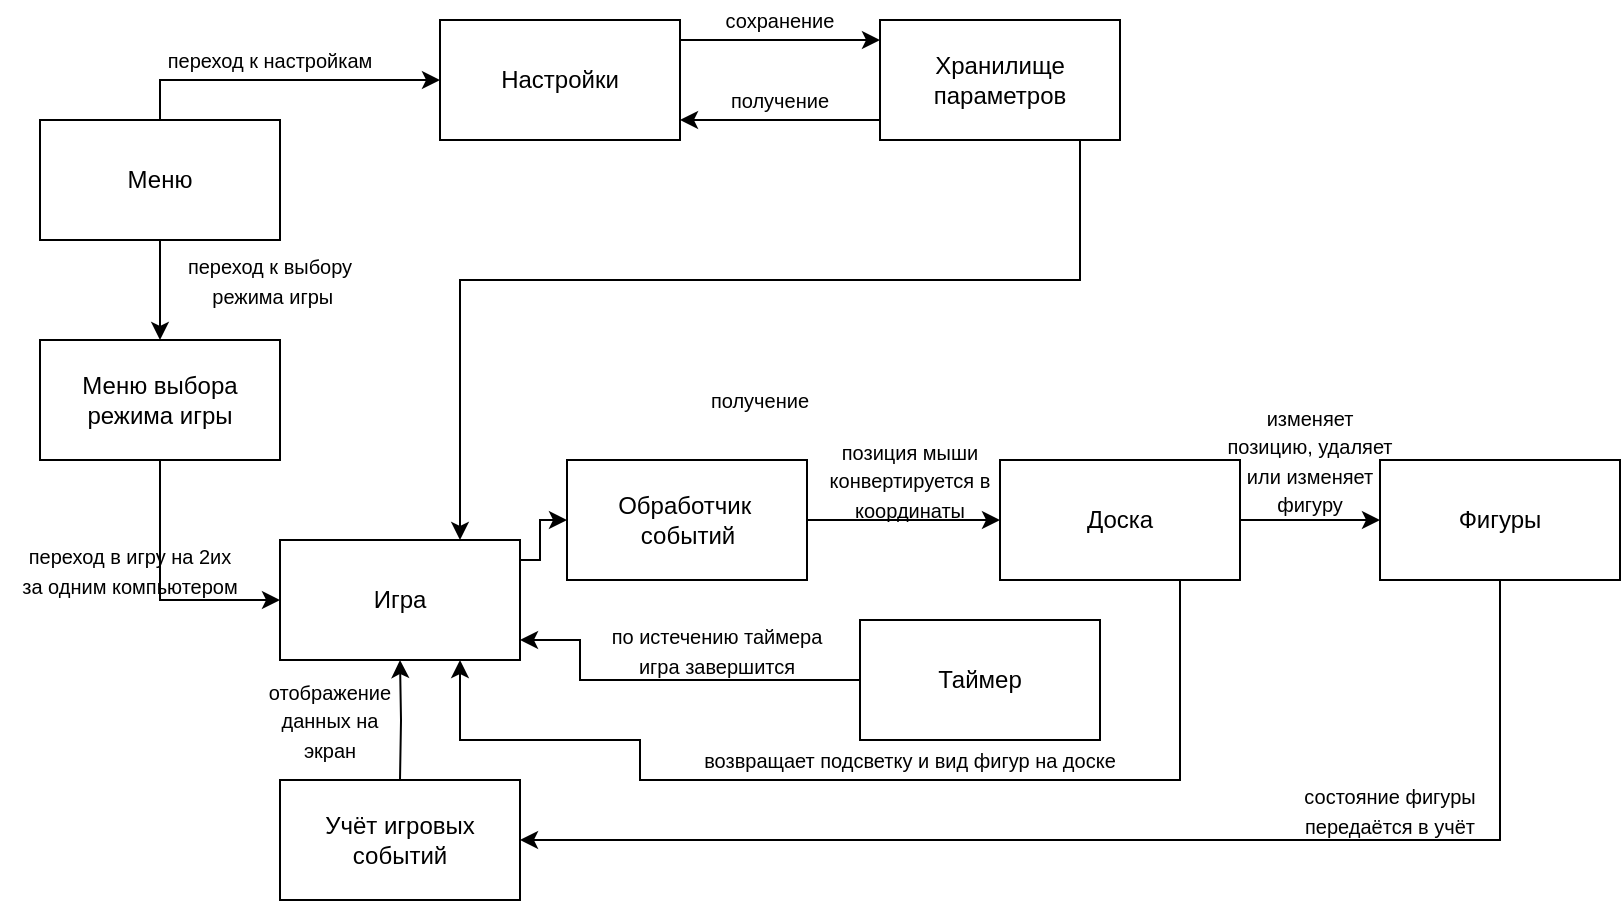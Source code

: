 <mxfile version="24.4.4" type="device">
  <diagram name="Страница — 1" id="cUECM4jlNsAL67lo6unL">
    <mxGraphModel dx="466" dy="510" grid="1" gridSize="10" guides="1" tooltips="1" connect="1" arrows="1" fold="1" page="1" pageScale="1" pageWidth="827" pageHeight="1169" math="0" shadow="0">
      <root>
        <mxCell id="0" />
        <mxCell id="1" parent="0" />
        <mxCell id="DOUdlUP23jN83_SCXn87-4" style="edgeStyle=orthogonalEdgeStyle;rounded=0;orthogonalLoop=1;jettySize=auto;html=1;entryX=0;entryY=0.5;entryDx=0;entryDy=0;" parent="1" source="DOUdlUP23jN83_SCXn87-1" target="DOUdlUP23jN83_SCXn87-2" edge="1">
          <mxGeometry relative="1" as="geometry">
            <Array as="points">
              <mxPoint x="80" y="140" />
            </Array>
          </mxGeometry>
        </mxCell>
        <mxCell id="DOUdlUP23jN83_SCXn87-5" style="edgeStyle=orthogonalEdgeStyle;rounded=0;orthogonalLoop=1;jettySize=auto;html=1;entryX=0;entryY=0.5;entryDx=0;entryDy=0;" parent="1" source="D_loNcAtFo_6ytX7P_Oe-1" target="DOUdlUP23jN83_SCXn87-3" edge="1">
          <mxGeometry relative="1" as="geometry">
            <Array as="points">
              <mxPoint x="80" y="400" />
            </Array>
            <mxPoint x="30" y="320" as="sourcePoint" />
          </mxGeometry>
        </mxCell>
        <mxCell id="D_loNcAtFo_6ytX7P_Oe-2" style="edgeStyle=orthogonalEdgeStyle;rounded=0;orthogonalLoop=1;jettySize=auto;html=1;entryX=0.5;entryY=0;entryDx=0;entryDy=0;" edge="1" parent="1" source="DOUdlUP23jN83_SCXn87-1" target="D_loNcAtFo_6ytX7P_Oe-1">
          <mxGeometry relative="1" as="geometry" />
        </mxCell>
        <mxCell id="DOUdlUP23jN83_SCXn87-1" value="&lt;div&gt;&lt;span style=&quot;background-color: initial;&quot;&gt;Меню&lt;/span&gt;&lt;br&gt;&lt;/div&gt;" style="rounded=0;whiteSpace=wrap;html=1;" parent="1" vertex="1">
          <mxGeometry x="20" y="160" width="120" height="60" as="geometry" />
        </mxCell>
        <mxCell id="DOUdlUP23jN83_SCXn87-29" style="edgeStyle=orthogonalEdgeStyle;rounded=0;orthogonalLoop=1;jettySize=auto;html=1;" parent="1" source="DOUdlUP23jN83_SCXn87-2" target="DOUdlUP23jN83_SCXn87-6" edge="1">
          <mxGeometry relative="1" as="geometry">
            <Array as="points">
              <mxPoint x="370" y="120" />
              <mxPoint x="370" y="120" />
            </Array>
          </mxGeometry>
        </mxCell>
        <mxCell id="DOUdlUP23jN83_SCXn87-2" value="Настройки" style="rounded=0;whiteSpace=wrap;html=1;" parent="1" vertex="1">
          <mxGeometry x="220" y="110" width="120" height="60" as="geometry" />
        </mxCell>
        <mxCell id="DOUdlUP23jN83_SCXn87-12" style="edgeStyle=orthogonalEdgeStyle;rounded=0;orthogonalLoop=1;jettySize=auto;html=1;entryX=0;entryY=0.5;entryDx=0;entryDy=0;" parent="1" source="DOUdlUP23jN83_SCXn87-3" target="DOUdlUP23jN83_SCXn87-11" edge="1">
          <mxGeometry relative="1" as="geometry">
            <Array as="points">
              <mxPoint x="270" y="380" />
              <mxPoint x="270" y="360" />
            </Array>
          </mxGeometry>
        </mxCell>
        <mxCell id="DOUdlUP23jN83_SCXn87-18" style="edgeStyle=orthogonalEdgeStyle;rounded=0;orthogonalLoop=1;jettySize=auto;html=1;exitX=0;exitY=0.5;exitDx=0;exitDy=0;" parent="1" source="DOUdlUP23jN83_SCXn87-17" target="DOUdlUP23jN83_SCXn87-3" edge="1">
          <mxGeometry relative="1" as="geometry">
            <Array as="points">
              <mxPoint x="290" y="440" />
              <mxPoint x="290" y="420" />
            </Array>
          </mxGeometry>
        </mxCell>
        <mxCell id="DOUdlUP23jN83_SCXn87-3" value="Игра" style="rounded=0;whiteSpace=wrap;html=1;" parent="1" vertex="1">
          <mxGeometry x="140" y="370" width="120" height="60" as="geometry" />
        </mxCell>
        <mxCell id="DOUdlUP23jN83_SCXn87-16" style="edgeStyle=orthogonalEdgeStyle;rounded=0;orthogonalLoop=1;jettySize=auto;html=1;" parent="1" source="DOUdlUP23jN83_SCXn87-6" target="DOUdlUP23jN83_SCXn87-3" edge="1">
          <mxGeometry relative="1" as="geometry">
            <mxPoint x="480" y="180" as="sourcePoint" />
            <Array as="points">
              <mxPoint x="540" y="240" />
              <mxPoint x="230" y="240" />
            </Array>
          </mxGeometry>
        </mxCell>
        <mxCell id="DOUdlUP23jN83_SCXn87-33" style="edgeStyle=orthogonalEdgeStyle;rounded=0;orthogonalLoop=1;jettySize=auto;html=1;" parent="1" source="DOUdlUP23jN83_SCXn87-6" target="DOUdlUP23jN83_SCXn87-2" edge="1">
          <mxGeometry relative="1" as="geometry">
            <Array as="points">
              <mxPoint x="390" y="160" />
              <mxPoint x="390" y="160" />
            </Array>
          </mxGeometry>
        </mxCell>
        <mxCell id="DOUdlUP23jN83_SCXn87-6" value="Хранилище параметров" style="rounded=0;whiteSpace=wrap;html=1;" parent="1" vertex="1">
          <mxGeometry x="440" y="110" width="120" height="60" as="geometry" />
        </mxCell>
        <mxCell id="DOUdlUP23jN83_SCXn87-21" style="edgeStyle=orthogonalEdgeStyle;rounded=0;orthogonalLoop=1;jettySize=auto;html=1;entryX=1;entryY=0.5;entryDx=0;entryDy=0;exitX=0.5;exitY=1;exitDx=0;exitDy=0;" parent="1" source="DOUdlUP23jN83_SCXn87-10" edge="1">
          <mxGeometry relative="1" as="geometry">
            <Array as="points">
              <mxPoint x="750" y="520" />
            </Array>
            <mxPoint x="260" y="520" as="targetPoint" />
          </mxGeometry>
        </mxCell>
        <mxCell id="DOUdlUP23jN83_SCXn87-24" value="" style="edgeStyle=orthogonalEdgeStyle;rounded=0;orthogonalLoop=1;jettySize=auto;html=1;" parent="1" source="DOUdlUP23jN83_SCXn87-23" target="DOUdlUP23jN83_SCXn87-10" edge="1">
          <mxGeometry relative="1" as="geometry" />
        </mxCell>
        <mxCell id="DOUdlUP23jN83_SCXn87-10" value="Фигуры" style="rounded=0;whiteSpace=wrap;html=1;" parent="1" vertex="1">
          <mxGeometry x="690" y="330" width="120" height="60" as="geometry" />
        </mxCell>
        <mxCell id="DOUdlUP23jN83_SCXn87-13" style="edgeStyle=orthogonalEdgeStyle;rounded=0;orthogonalLoop=1;jettySize=auto;html=1;" parent="1" source="DOUdlUP23jN83_SCXn87-11" target="DOUdlUP23jN83_SCXn87-23" edge="1">
          <mxGeometry relative="1" as="geometry">
            <Array as="points" />
          </mxGeometry>
        </mxCell>
        <mxCell id="DOUdlUP23jN83_SCXn87-11" value="Обработчик&amp;nbsp;&lt;div&gt;событий&lt;/div&gt;" style="rounded=0;whiteSpace=wrap;html=1;" parent="1" vertex="1">
          <mxGeometry x="283.5" y="330" width="120" height="60" as="geometry" />
        </mxCell>
        <mxCell id="DOUdlUP23jN83_SCXn87-17" value="Таймер" style="rounded=0;whiteSpace=wrap;html=1;" parent="1" vertex="1">
          <mxGeometry x="430" y="410" width="120" height="60" as="geometry" />
        </mxCell>
        <mxCell id="DOUdlUP23jN83_SCXn87-22" style="edgeStyle=orthogonalEdgeStyle;rounded=0;orthogonalLoop=1;jettySize=auto;html=1;entryX=0.5;entryY=1;entryDx=0;entryDy=0;" parent="1" target="DOUdlUP23jN83_SCXn87-3" edge="1">
          <mxGeometry relative="1" as="geometry">
            <mxPoint x="200" y="490" as="sourcePoint" />
          </mxGeometry>
        </mxCell>
        <mxCell id="DOUdlUP23jN83_SCXn87-19" value="Учёт игровых событий" style="rounded=0;whiteSpace=wrap;html=1;" parent="1" vertex="1">
          <mxGeometry x="140" y="490" width="120" height="60" as="geometry" />
        </mxCell>
        <mxCell id="DOUdlUP23jN83_SCXn87-36" style="edgeStyle=orthogonalEdgeStyle;rounded=0;orthogonalLoop=1;jettySize=auto;html=1;" parent="1" source="DOUdlUP23jN83_SCXn87-23" target="DOUdlUP23jN83_SCXn87-3" edge="1">
          <mxGeometry relative="1" as="geometry">
            <mxPoint x="260" y="470" as="targetPoint" />
            <Array as="points">
              <mxPoint x="590" y="490" />
              <mxPoint x="320" y="490" />
              <mxPoint x="320" y="470" />
              <mxPoint x="230" y="470" />
            </Array>
          </mxGeometry>
        </mxCell>
        <mxCell id="DOUdlUP23jN83_SCXn87-23" value="Доска" style="rounded=0;whiteSpace=wrap;html=1;" parent="1" vertex="1">
          <mxGeometry x="500" y="330" width="120" height="60" as="geometry" />
        </mxCell>
        <mxCell id="DOUdlUP23jN83_SCXn87-27" value="&lt;font style=&quot;font-size: 10px;&quot;&gt;переход к настройкам&lt;/font&gt;" style="text;html=1;align=center;verticalAlign=middle;whiteSpace=wrap;rounded=0;" parent="1" vertex="1">
          <mxGeometry x="60" y="120" width="150" height="20" as="geometry" />
        </mxCell>
        <mxCell id="DOUdlUP23jN83_SCXn87-28" value="&lt;font style=&quot;font-size: 10px;&quot;&gt;переход в игру на 2их&lt;/font&gt;&lt;div&gt;&lt;span style=&quot;font-size: 10px;&quot;&gt;за одним компьютером&lt;/span&gt;&lt;/div&gt;" style="text;html=1;align=center;verticalAlign=middle;whiteSpace=wrap;rounded=0;" parent="1" vertex="1">
          <mxGeometry y="370" width="130" height="30" as="geometry" />
        </mxCell>
        <mxCell id="DOUdlUP23jN83_SCXn87-32" value="&lt;font style=&quot;font-size: 10px;&quot;&gt;сохранение&lt;/font&gt;" style="text;html=1;align=center;verticalAlign=middle;whiteSpace=wrap;rounded=0;" parent="1" vertex="1">
          <mxGeometry x="310" y="100" width="160" height="20" as="geometry" />
        </mxCell>
        <mxCell id="DOUdlUP23jN83_SCXn87-34" value="&lt;font style=&quot;font-size: 10px;&quot;&gt;получение&lt;/font&gt;" style="text;html=1;align=center;verticalAlign=middle;whiteSpace=wrap;rounded=0;" parent="1" vertex="1">
          <mxGeometry x="310" y="140" width="160" height="20" as="geometry" />
        </mxCell>
        <mxCell id="DOUdlUP23jN83_SCXn87-35" value="&lt;font style=&quot;font-size: 10px;&quot;&gt;получение&lt;/font&gt;" style="text;html=1;align=center;verticalAlign=middle;whiteSpace=wrap;rounded=0;" parent="1" vertex="1">
          <mxGeometry x="300" y="290" width="160" height="20" as="geometry" />
        </mxCell>
        <mxCell id="DOUdlUP23jN83_SCXn87-38" value="&lt;font style=&quot;font-size: 10px;&quot;&gt;отображение данных на экран&lt;/font&gt;" style="text;html=1;align=center;verticalAlign=middle;whiteSpace=wrap;rounded=0;" parent="1" vertex="1">
          <mxGeometry x="130" y="450" width="70" height="20" as="geometry" />
        </mxCell>
        <mxCell id="DOUdlUP23jN83_SCXn87-39" value="&lt;font style=&quot;font-size: 10px;&quot;&gt;по истечению таймера игра завершится&lt;/font&gt;" style="text;html=1;align=center;verticalAlign=middle;whiteSpace=wrap;rounded=0;" parent="1" vertex="1">
          <mxGeometry x="300" y="410" width="116.5" height="30" as="geometry" />
        </mxCell>
        <mxCell id="DOUdlUP23jN83_SCXn87-41" value="&lt;span style=&quot;font-size: 10px;&quot;&gt;позиция мыши конвертируется в координаты&lt;/span&gt;" style="text;html=1;align=center;verticalAlign=middle;whiteSpace=wrap;rounded=0;" parent="1" vertex="1">
          <mxGeometry x="400" y="330" width="110" height="20" as="geometry" />
        </mxCell>
        <mxCell id="DOUdlUP23jN83_SCXn87-42" value="&lt;font style=&quot;font-size: 10px;&quot;&gt;изменяет позицию, удаляет или изменяет фигуру&lt;/font&gt;" style="text;html=1;align=center;verticalAlign=middle;whiteSpace=wrap;rounded=0;" parent="1" vertex="1">
          <mxGeometry x="610" y="320" width="90" height="20" as="geometry" />
        </mxCell>
        <mxCell id="DOUdlUP23jN83_SCXn87-43" value="&lt;font style=&quot;font-size: 10px;&quot;&gt;состояние фигуры передаётся в учёт&lt;/font&gt;" style="text;html=1;align=center;verticalAlign=middle;whiteSpace=wrap;rounded=0;" parent="1" vertex="1">
          <mxGeometry x="630" y="490" width="130" height="30" as="geometry" />
        </mxCell>
        <mxCell id="DOUdlUP23jN83_SCXn87-44" value="&lt;font style=&quot;font-size: 10px;&quot;&gt;возвращает подсветку и вид фигур на доске&lt;/font&gt;" style="text;html=1;align=center;verticalAlign=middle;whiteSpace=wrap;rounded=0;" parent="1" vertex="1">
          <mxGeometry x="290" y="470" width="330" height="20" as="geometry" />
        </mxCell>
        <mxCell id="D_loNcAtFo_6ytX7P_Oe-1" value="Меню выбора режима игры" style="rounded=0;whiteSpace=wrap;html=1;" vertex="1" parent="1">
          <mxGeometry x="20" y="270" width="120" height="60" as="geometry" />
        </mxCell>
        <mxCell id="D_loNcAtFo_6ytX7P_Oe-3" value="&lt;font style=&quot;font-size: 10px;&quot;&gt;переход к выбору&lt;/font&gt;&lt;div&gt;&lt;span style=&quot;font-size: 10px; background-color: initial;&quot;&gt;&amp;nbsp;режима игры&lt;/span&gt;&lt;/div&gt;" style="text;html=1;align=center;verticalAlign=middle;whiteSpace=wrap;rounded=0;" vertex="1" parent="1">
          <mxGeometry x="85" y="230" width="100" height="20" as="geometry" />
        </mxCell>
      </root>
    </mxGraphModel>
  </diagram>
</mxfile>
